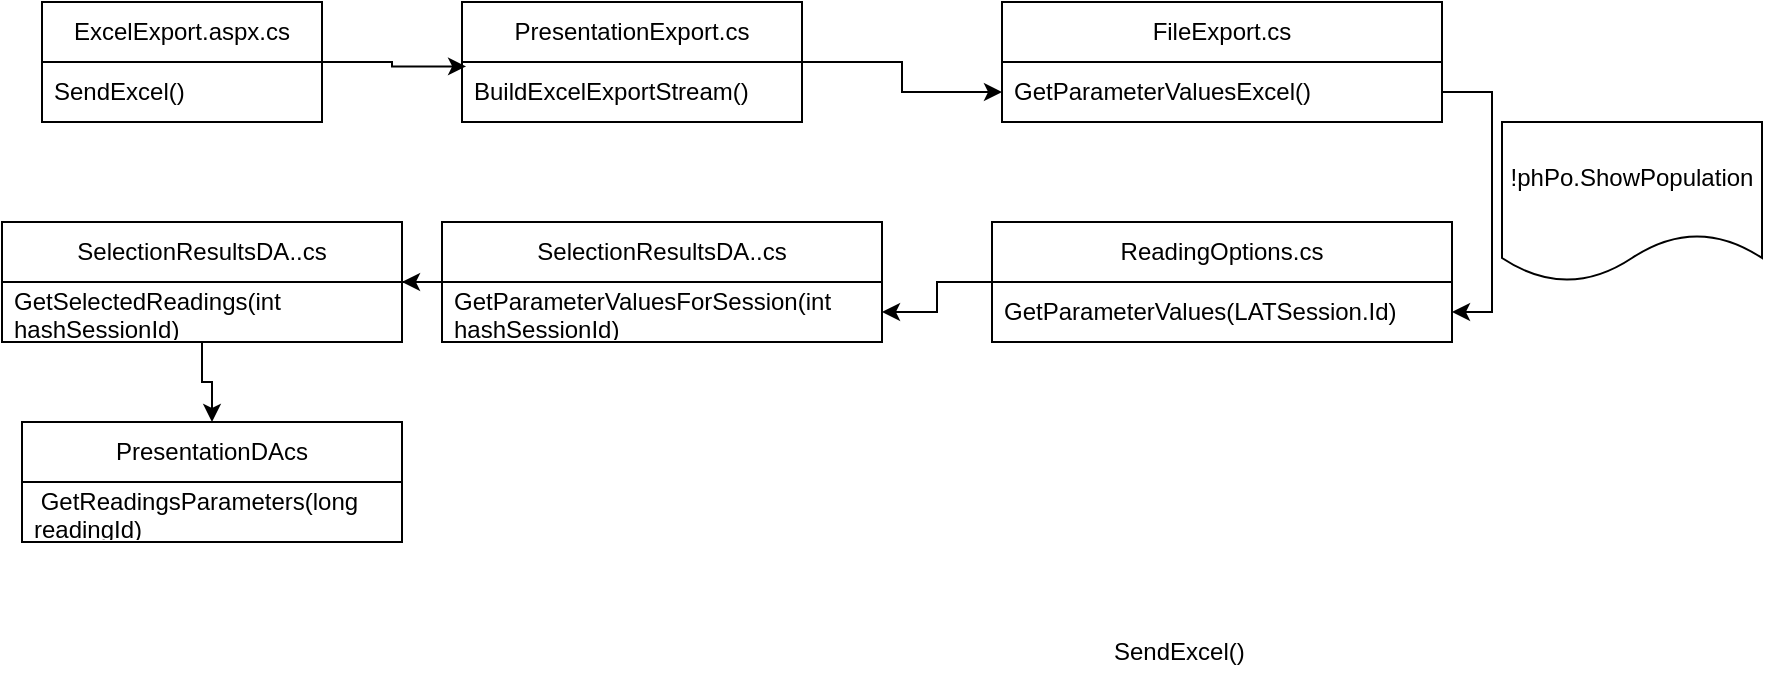<mxfile version="21.6.5" type="github">
  <diagram name="Page-1" id="2NKTw5ZsqmzsYJGXLwJp">
    <mxGraphModel dx="996" dy="581" grid="1" gridSize="10" guides="1" tooltips="1" connect="1" arrows="1" fold="1" page="1" pageScale="1" pageWidth="850" pageHeight="1100" math="0" shadow="0">
      <root>
        <mxCell id="0" />
        <mxCell id="1" parent="0" />
        <mxCell id="xHP34oBGnO0Xho5mKoEv-19" value="" style="edgeStyle=orthogonalEdgeStyle;rounded=0;orthogonalLoop=1;jettySize=auto;html=1;entryX=0.012;entryY=0.073;entryDx=0;entryDy=0;entryPerimeter=0;" parent="1" source="xHP34oBGnO0Xho5mKoEv-2" target="xHP34oBGnO0Xho5mKoEv-9" edge="1">
          <mxGeometry relative="1" as="geometry" />
        </mxCell>
        <mxCell id="xHP34oBGnO0Xho5mKoEv-2" value="ExcelExport.aspx.cs" style="swimlane;fontStyle=0;childLayout=stackLayout;horizontal=1;startSize=30;horizontalStack=0;resizeParent=1;resizeParentMax=0;resizeLast=0;collapsible=1;marginBottom=0;whiteSpace=wrap;html=1;" parent="1" vertex="1">
          <mxGeometry x="50" y="60" width="140" height="60" as="geometry" />
        </mxCell>
        <mxCell id="xHP34oBGnO0Xho5mKoEv-5" value="SendExcel()" style="text;strokeColor=none;fillColor=none;align=left;verticalAlign=middle;spacingLeft=4;spacingRight=4;overflow=hidden;points=[[0,0.5],[1,0.5]];portConstraint=eastwest;rotatable=0;whiteSpace=wrap;html=1;" parent="xHP34oBGnO0Xho5mKoEv-2" vertex="1">
          <mxGeometry y="30" width="140" height="30" as="geometry" />
        </mxCell>
        <mxCell id="xHP34oBGnO0Xho5mKoEv-10" value="FileExport.cs" style="swimlane;fontStyle=0;childLayout=stackLayout;horizontal=1;startSize=30;horizontalStack=0;resizeParent=1;resizeParentMax=0;resizeLast=0;collapsible=1;marginBottom=0;whiteSpace=wrap;html=1;" parent="1" vertex="1">
          <mxGeometry x="530" y="60" width="220" height="60" as="geometry" />
        </mxCell>
        <mxCell id="xHP34oBGnO0Xho5mKoEv-11" value="GetParameterValuesExcel()" style="text;strokeColor=none;fillColor=none;align=left;verticalAlign=middle;spacingLeft=4;spacingRight=4;overflow=hidden;points=[[0,0.5],[1,0.5]];portConstraint=eastwest;rotatable=0;whiteSpace=wrap;html=1;" parent="xHP34oBGnO0Xho5mKoEv-10" vertex="1">
          <mxGeometry y="30" width="220" height="30" as="geometry" />
        </mxCell>
        <mxCell id="xHP34oBGnO0Xho5mKoEv-26" value="" style="edgeStyle=orthogonalEdgeStyle;rounded=0;orthogonalLoop=1;jettySize=auto;html=1;" parent="1" source="xHP34oBGnO0Xho5mKoEv-12" target="xHP34oBGnO0Xho5mKoEv-22" edge="1">
          <mxGeometry relative="1" as="geometry" />
        </mxCell>
        <mxCell id="xHP34oBGnO0Xho5mKoEv-12" value="ReadingOptions.cs" style="swimlane;fontStyle=0;childLayout=stackLayout;horizontal=1;startSize=30;horizontalStack=0;resizeParent=1;resizeParentMax=0;resizeLast=0;collapsible=1;marginBottom=0;whiteSpace=wrap;html=1;" parent="1" vertex="1">
          <mxGeometry x="525" y="170" width="230" height="60" as="geometry">
            <mxRectangle x="525" y="170" width="150" height="30" as="alternateBounds" />
          </mxGeometry>
        </mxCell>
        <mxCell id="xHP34oBGnO0Xho5mKoEv-13" value="GetParameterValues(LATSession.Id)" style="text;strokeColor=none;fillColor=none;align=left;verticalAlign=middle;spacingLeft=4;spacingRight=4;overflow=hidden;points=[[0,0.5],[1,0.5]];portConstraint=eastwest;rotatable=0;whiteSpace=wrap;html=1;" parent="xHP34oBGnO0Xho5mKoEv-12" vertex="1">
          <mxGeometry y="30" width="230" height="30" as="geometry" />
        </mxCell>
        <mxCell id="xHP34oBGnO0Xho5mKoEv-14" value="PresentationDAcs" style="swimlane;fontStyle=0;childLayout=stackLayout;horizontal=1;startSize=30;horizontalStack=0;resizeParent=1;resizeParentMax=0;resizeLast=0;collapsible=1;marginBottom=0;whiteSpace=wrap;html=1;" parent="1" vertex="1">
          <mxGeometry x="40" y="270" width="190" height="60" as="geometry" />
        </mxCell>
        <mxCell id="xHP34oBGnO0Xho5mKoEv-15" value="&amp;nbsp;GetReadingsParameters(long readingId)" style="text;strokeColor=none;fillColor=none;align=left;verticalAlign=middle;spacingLeft=4;spacingRight=4;overflow=hidden;points=[[0,0.5],[1,0.5]];portConstraint=eastwest;rotatable=0;whiteSpace=wrap;html=1;" parent="xHP34oBGnO0Xho5mKoEv-14" vertex="1">
          <mxGeometry y="30" width="190" height="30" as="geometry" />
        </mxCell>
        <mxCell id="xHP34oBGnO0Xho5mKoEv-7" value="SendExcel()" style="text;strokeColor=none;fillColor=none;align=left;verticalAlign=middle;spacingLeft=4;spacingRight=4;overflow=hidden;points=[[0,0.5],[1,0.5]];portConstraint=eastwest;rotatable=0;whiteSpace=wrap;html=1;" parent="1" vertex="1">
          <mxGeometry x="580" y="370" width="140" height="30" as="geometry" />
        </mxCell>
        <mxCell id="xHP34oBGnO0Xho5mKoEv-20" value="" style="edgeStyle=orthogonalEdgeStyle;rounded=0;orthogonalLoop=1;jettySize=auto;html=1;" parent="1" source="xHP34oBGnO0Xho5mKoEv-8" target="xHP34oBGnO0Xho5mKoEv-11" edge="1">
          <mxGeometry relative="1" as="geometry" />
        </mxCell>
        <mxCell id="xHP34oBGnO0Xho5mKoEv-8" value="PresentationExport.cs" style="swimlane;fontStyle=0;childLayout=stackLayout;horizontal=1;startSize=30;horizontalStack=0;resizeParent=1;resizeParentMax=0;resizeLast=0;collapsible=1;marginBottom=0;whiteSpace=wrap;html=1;" parent="1" vertex="1">
          <mxGeometry x="260" y="60" width="170" height="60" as="geometry" />
        </mxCell>
        <mxCell id="xHP34oBGnO0Xho5mKoEv-9" value="BuildExcelExportStream()" style="text;strokeColor=none;fillColor=none;align=left;verticalAlign=middle;spacingLeft=4;spacingRight=4;overflow=hidden;points=[[0,0.5],[1,0.5]];portConstraint=eastwest;rotatable=0;whiteSpace=wrap;html=1;" parent="xHP34oBGnO0Xho5mKoEv-8" vertex="1">
          <mxGeometry y="30" width="170" height="30" as="geometry" />
        </mxCell>
        <mxCell id="xHP34oBGnO0Xho5mKoEv-31" style="edgeStyle=orthogonalEdgeStyle;rounded=0;orthogonalLoop=1;jettySize=auto;html=1;entryX=1;entryY=0.5;entryDx=0;entryDy=0;" parent="1" source="xHP34oBGnO0Xho5mKoEv-21" target="xHP34oBGnO0Xho5mKoEv-27" edge="1">
          <mxGeometry relative="1" as="geometry" />
        </mxCell>
        <mxCell id="xHP34oBGnO0Xho5mKoEv-21" value="SelectionResultsDA..cs" style="swimlane;fontStyle=0;childLayout=stackLayout;horizontal=1;startSize=30;horizontalStack=0;resizeParent=1;resizeParentMax=0;resizeLast=0;collapsible=1;marginBottom=0;whiteSpace=wrap;html=1;" parent="1" vertex="1">
          <mxGeometry x="250" y="170" width="220" height="60" as="geometry" />
        </mxCell>
        <mxCell id="xHP34oBGnO0Xho5mKoEv-22" value="GetParameterValuesForSession(int hashSessionId)" style="text;strokeColor=none;fillColor=none;align=left;verticalAlign=middle;spacingLeft=4;spacingRight=4;overflow=hidden;points=[[0,0.5],[1,0.5]];portConstraint=eastwest;rotatable=0;whiteSpace=wrap;html=1;" parent="xHP34oBGnO0Xho5mKoEv-21" vertex="1">
          <mxGeometry y="30" width="220" height="30" as="geometry" />
        </mxCell>
        <mxCell id="xHP34oBGnO0Xho5mKoEv-25" value="" style="edgeStyle=orthogonalEdgeStyle;rounded=0;orthogonalLoop=1;jettySize=auto;html=1;" parent="1" source="xHP34oBGnO0Xho5mKoEv-11" target="xHP34oBGnO0Xho5mKoEv-13" edge="1">
          <mxGeometry relative="1" as="geometry">
            <Array as="points">
              <mxPoint x="775" y="105" />
              <mxPoint x="775" y="215" />
            </Array>
          </mxGeometry>
        </mxCell>
        <mxCell id="xHP34oBGnO0Xho5mKoEv-32" style="edgeStyle=orthogonalEdgeStyle;rounded=0;orthogonalLoop=1;jettySize=auto;html=1;entryX=0.5;entryY=0;entryDx=0;entryDy=0;" parent="1" source="xHP34oBGnO0Xho5mKoEv-27" target="xHP34oBGnO0Xho5mKoEv-14" edge="1">
          <mxGeometry relative="1" as="geometry" />
        </mxCell>
        <mxCell id="xHP34oBGnO0Xho5mKoEv-27" value="SelectionResultsDA..cs" style="swimlane;fontStyle=0;childLayout=stackLayout;horizontal=1;startSize=30;horizontalStack=0;resizeParent=1;resizeParentMax=0;resizeLast=0;collapsible=1;marginBottom=0;whiteSpace=wrap;html=1;" parent="1" vertex="1">
          <mxGeometry x="30" y="170" width="200" height="60" as="geometry" />
        </mxCell>
        <mxCell id="xHP34oBGnO0Xho5mKoEv-28" value="GetSelectedReadings(int hashSessionId)" style="text;strokeColor=none;fillColor=none;align=left;verticalAlign=middle;spacingLeft=4;spacingRight=4;overflow=hidden;points=[[0,0.5],[1,0.5]];portConstraint=eastwest;rotatable=0;whiteSpace=wrap;html=1;" parent="xHP34oBGnO0Xho5mKoEv-27" vertex="1">
          <mxGeometry y="30" width="200" height="30" as="geometry" />
        </mxCell>
        <mxCell id="-qy24MZACt8x26Pd6GL--1" value="!phPo.ShowPopulation" style="shape=document;whiteSpace=wrap;html=1;boundedLbl=1;" vertex="1" parent="1">
          <mxGeometry x="780" y="120" width="130" height="80" as="geometry" />
        </mxCell>
      </root>
    </mxGraphModel>
  </diagram>
</mxfile>
